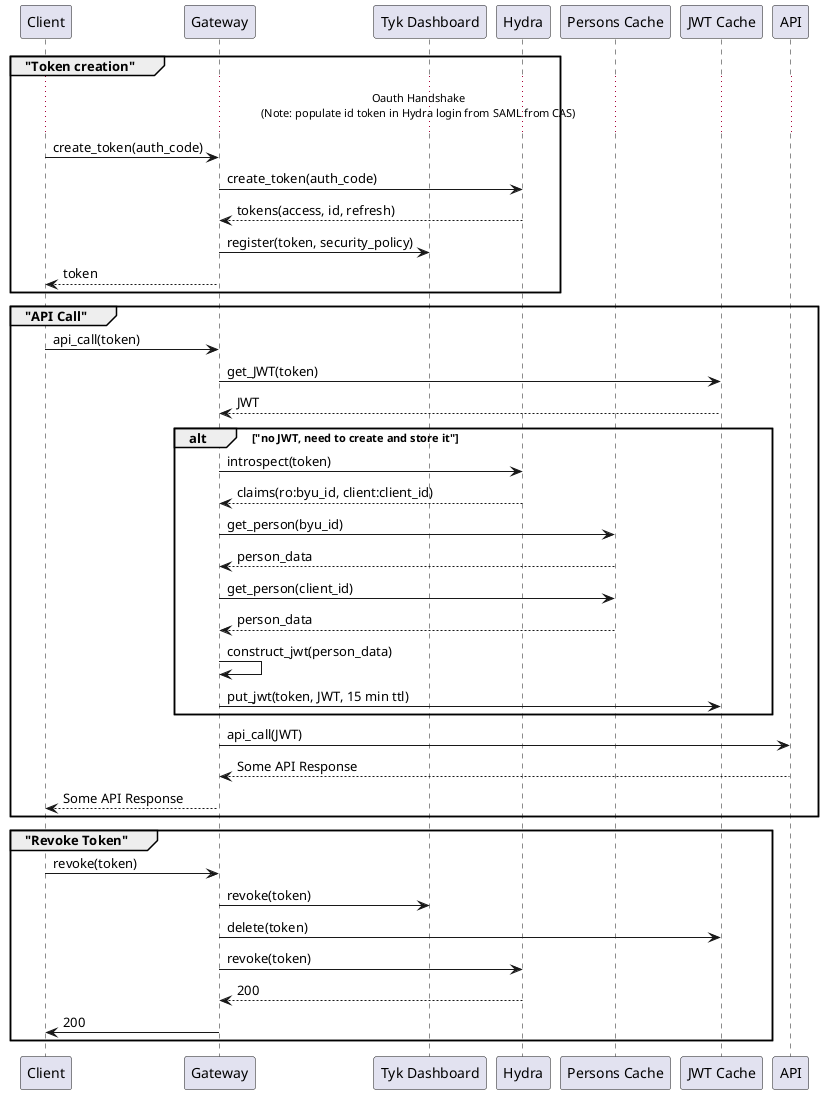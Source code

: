 @startuml tyk-token-and-jwt

participant Client as client
participant Gateway as gw
participant "Tyk Dashboard" as tyk
participant Hydra as hydra
participant "Persons Cache" as persons
participant "JWT Cache" as jwt
participant API as api

group "Token creation"
    ...Oauth Handshake\n(Note: populate id token in Hydra login from SAML from CAS)...
    client -> gw : create_token(auth_code)
    gw -> hydra : create_token(auth_code)
    hydra --> gw : tokens(access, id, refresh)
    gw -> tyk : register(token, security_policy)
    gw --> client : token
end

group "API Call"
    client -> gw : api_call(token)
    gw -> jwt : get_JWT(token)
    jwt --> gw : JWT
    alt "no JWT, need to create and store it"
        gw -> hydra : introspect(token)
        hydra --> gw : claims(ro:byu_id, client:client_id)
        gw -> persons : get_person(byu_id)
        persons --> gw : person_data
        gw -> persons : get_person(client_id)
        persons --> gw : person_data
        gw -> gw : construct_jwt(person_data)
        gw -> jwt : put_jwt(token, JWT, 15 min ttl)
    end
    gw -> api : api_call(JWT)
    api --> gw : Some API Response
    gw --> client : Some API Response
end

group "Revoke Token"
    client -> gw : revoke(token)
    gw -> tyk : revoke(token)
    gw -> jwt : delete(token)
    gw -> hydra : revoke(token)
    hydra --> gw : 200
    gw -> client : 200
end

@enduml